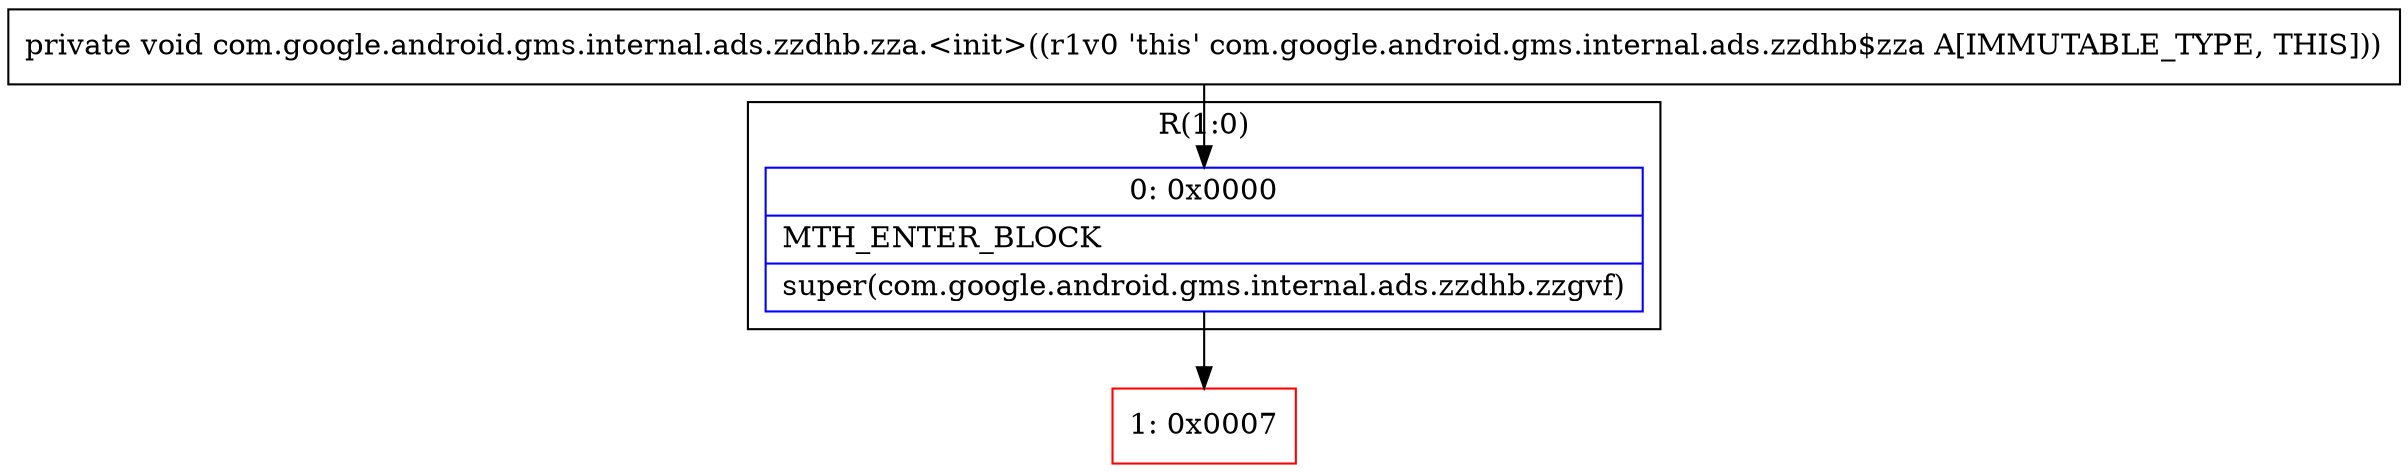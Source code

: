 digraph "CFG forcom.google.android.gms.internal.ads.zzdhb.zza.\<init\>()V" {
subgraph cluster_Region_60716265 {
label = "R(1:0)";
node [shape=record,color=blue];
Node_0 [shape=record,label="{0\:\ 0x0000|MTH_ENTER_BLOCK\l|super(com.google.android.gms.internal.ads.zzdhb.zzgvf)\l}"];
}
Node_1 [shape=record,color=red,label="{1\:\ 0x0007}"];
MethodNode[shape=record,label="{private void com.google.android.gms.internal.ads.zzdhb.zza.\<init\>((r1v0 'this' com.google.android.gms.internal.ads.zzdhb$zza A[IMMUTABLE_TYPE, THIS])) }"];
MethodNode -> Node_0;
Node_0 -> Node_1;
}

